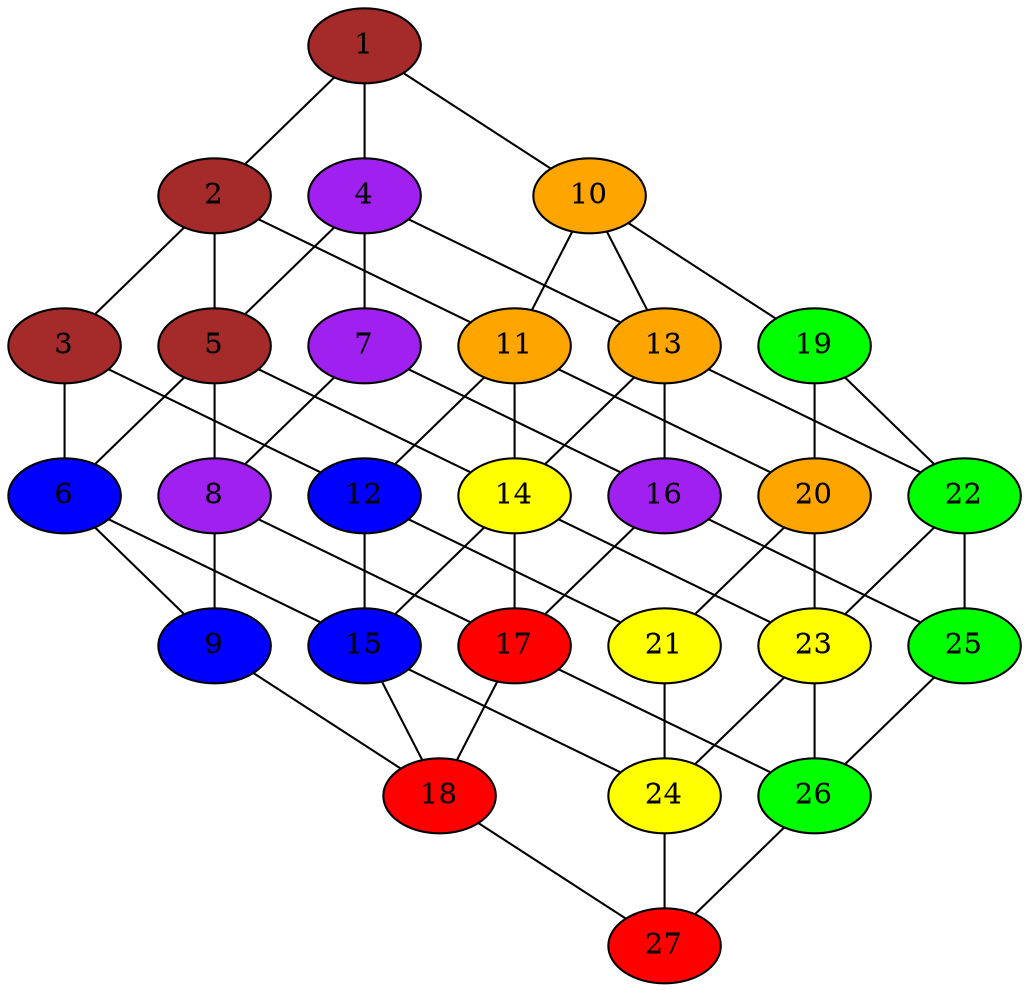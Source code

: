 graph {
"1" [style=filled,fillcolor="brown"];
"2" [style=filled,fillcolor="brown"];
"3" [style=filled,fillcolor="brown"];
"4" [style=filled,fillcolor="purple"];
"5" [style=filled,fillcolor="brown"];
"6" [style=filled,fillcolor="blue"];
"7" [style=filled,fillcolor="purple"];
"8" [style=filled,fillcolor="purple"];
"9" [style=filled,fillcolor="blue"];
"10" [style=filled,fillcolor="orange"];
"11" [style=filled,fillcolor="orange"];
"12" [style=filled,fillcolor="blue"];
"13" [style=filled,fillcolor="orange"];
"14" [style=filled,fillcolor="yellow"];
"15" [style=filled,fillcolor="blue"];
"16" [style=filled,fillcolor="purple"];
"17" [style=filled,fillcolor="red"];
"18" [style=filled,fillcolor="red"];
"19" [style=filled,fillcolor="green"];
"20" [style=filled,fillcolor="orange"];
"21" [style=filled,fillcolor="yellow"];
"22" [style=filled,fillcolor="green"];
"23" [style=filled,fillcolor="yellow"];
"24" [style=filled,fillcolor="yellow"];
"25" [style=filled,fillcolor="green"];
"26" [style=filled,fillcolor="green"];
"27" [style=filled,fillcolor="red"];

"1" -- "2";
"1" -- "4";
"1" -- "10";
"2" -- "3";
"2" -- "5";
"2" -- "11";
"3" -- "6";
"3" -- "12";
"4" -- "5";
"4" -- "7";
"4" -- "13";
"5" -- "6";
"5" -- "8";
"5" -- "14";
"6" -- "9";
"6" -- "15";
"7" -- "8";
"7" -- "16";
"8" -- "9";
"8" -- "17";
"9" -- "18";
"10" -- "11";
"10" -- "13";
"10" -- "19";
"11" -- "12";
"11" -- "14";
"11" -- "20";
"12" -- "15";
"12" -- "21";
"13" -- "14";
"13" -- "16";
"13" -- "22";
"14" -- "15";
"14" -- "17";
"14" -- "23";
"15" -- "18";
"15" -- "24";
"16" -- "17";
"16" -- "25";
"17" -- "18";
"17" -- "26";
"18" -- "27";
"19" -- "20";
"19" -- "22";
"20" -- "21";
"20" -- "23";
"21" -- "24";
"22" -- "23";
"22" -- "25";
"23" -- "24";
"23" -- "26";
"24" -- "27";
"25" -- "26";
"26" -- "27";
}
